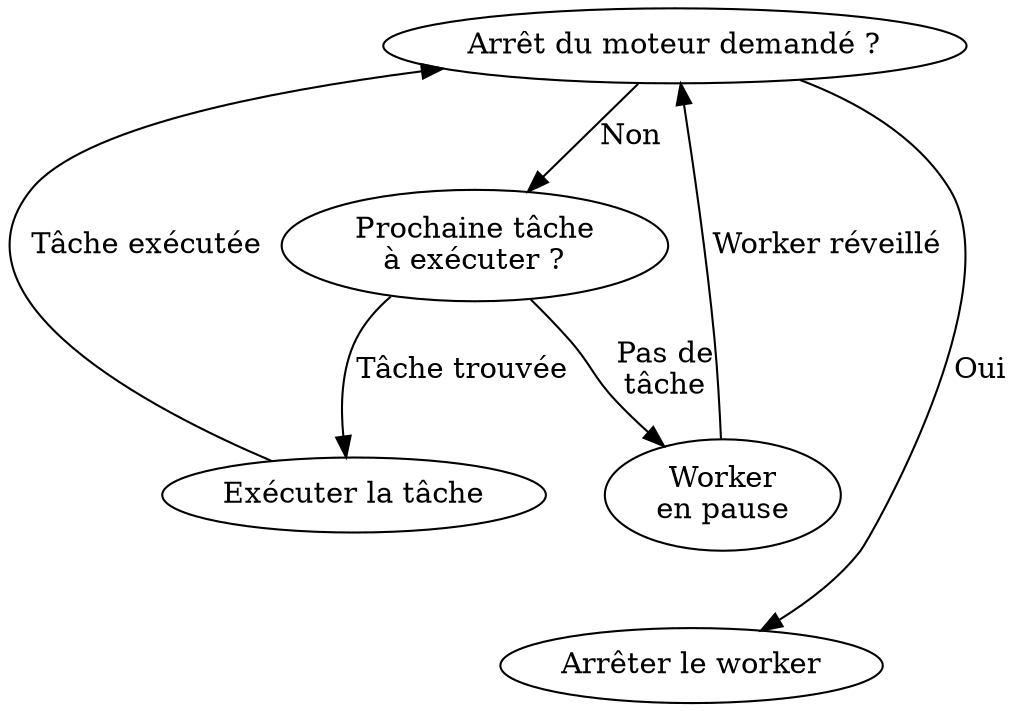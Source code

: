 digraph G {
  n1[label="Arrêt du moteur demandé ?"];
  n2[label="Prochaine tâche\nà exécuter ?"];
  n4[label="Exécuter la tâche"];
  n5[label="Worker\nen pause"];
  n3[label="Arrêter le worker"];
  n1 -> n2 [label="Non"];
  n2 -> n5 [label="Pas de\ntâche"];
  n5 -> n1 [label="Worker réveillé"];
  n2 -> n4 [label="Tâche trouvée"];
  n4 -> n1 [label="Tâche exécutée"];
  n1 -> n3 [label="Oui"];
  n4 -> n3 [style=invis];
}